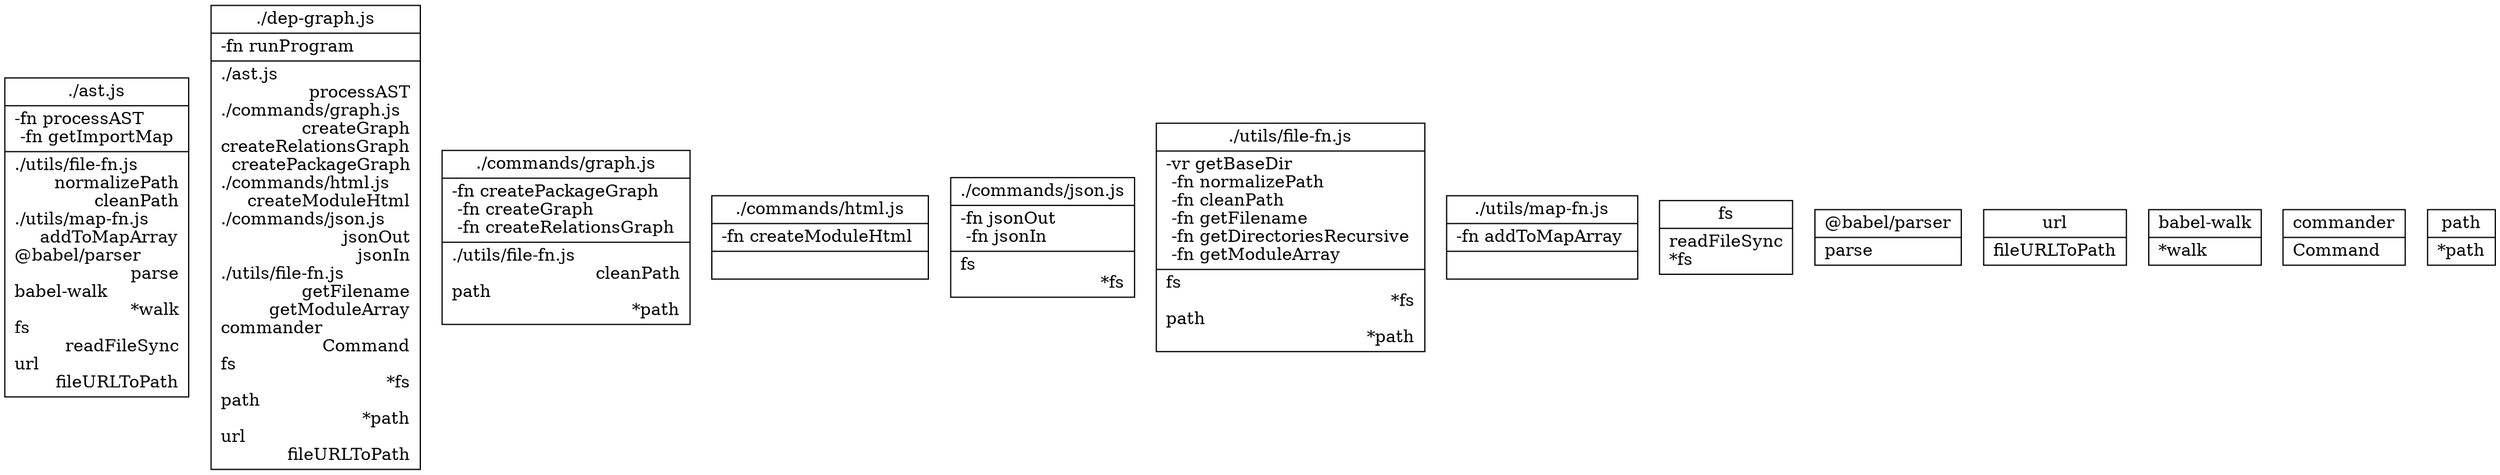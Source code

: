 digraph {
node [shape=record];
"./ast.js" [label="{ ./ast.js | 
	 -fn processAST \l
	 -fn getImportMap \l
|		./utils/file-fn.js\l		normalizePath\r
		cleanPath\r
		./utils/map-fn.js\l		addToMapArray\r
		@babel/parser\l		parse\r
		babel-walk\l		*walk\r
		fs\l		readFileSync\r
		url\l		fileURLToPath\r
}"];

"./dep-graph.js" [label="{ ./dep-graph.js | 
	 -fn runProgram \l
|		./ast.js\l		processAST\r
		./commands/graph.js\l		createGraph\r
		createRelationsGraph\r
		createPackageGraph\r
		./commands/html.js\l		createModuleHtml\r
		./commands/json.js\l		jsonOut\r
		jsonIn\r
		./utils/file-fn.js\l		getFilename\r
		getModuleArray\r
		commander\l		Command\r
		fs\l		*fs\r
		path\l		*path\r
		url\l		fileURLToPath\r
}"];

"./commands/graph.js" [label="{ ./commands/graph.js | 
	 -fn createPackageGraph \l
	 -fn createGraph \l
	 -fn createRelationsGraph \l
|		./utils/file-fn.js\l		cleanPath\r
		path\l		*path\r
}"];

"./commands/html.js" [label="{ ./commands/html.js | 
	 -fn createModuleHtml \l
|}"];

"./commands/json.js" [label="{ ./commands/json.js | 
	 -fn jsonOut \l
	 -fn jsonIn \l
|		fs\l		*fs\r
}"];

"./utils/file-fn.js" [label="{ ./utils/file-fn.js | 
	 -vr getBaseDir \l
	 -fn normalizePath \l
	 -fn cleanPath \l
	 -fn getFilename \l
	 -fn getDirectoriesRecursive \l
	 -fn getModuleArray \l
|		fs\l		*fs\r
		path\l		*path\r
}"];

"./utils/map-fn.js" [label="{ ./utils/map-fn.js | 
	 -fn addToMapArray \l
|}"];

"fs" [label="{fs|
	readFileSync\l
	*fs\l
}"];

"@babel/parser" [label="{@babel/parser|
	parse\l
}"];

"url" [label="{url|
	fileURLToPath\l
}"];

"babel-walk" [label="{babel-walk|
	*walk\l
}"];

"commander" [label="{commander|
	Command\l
}"];

"path" [label="{path|
	*path\l
}"];

}
